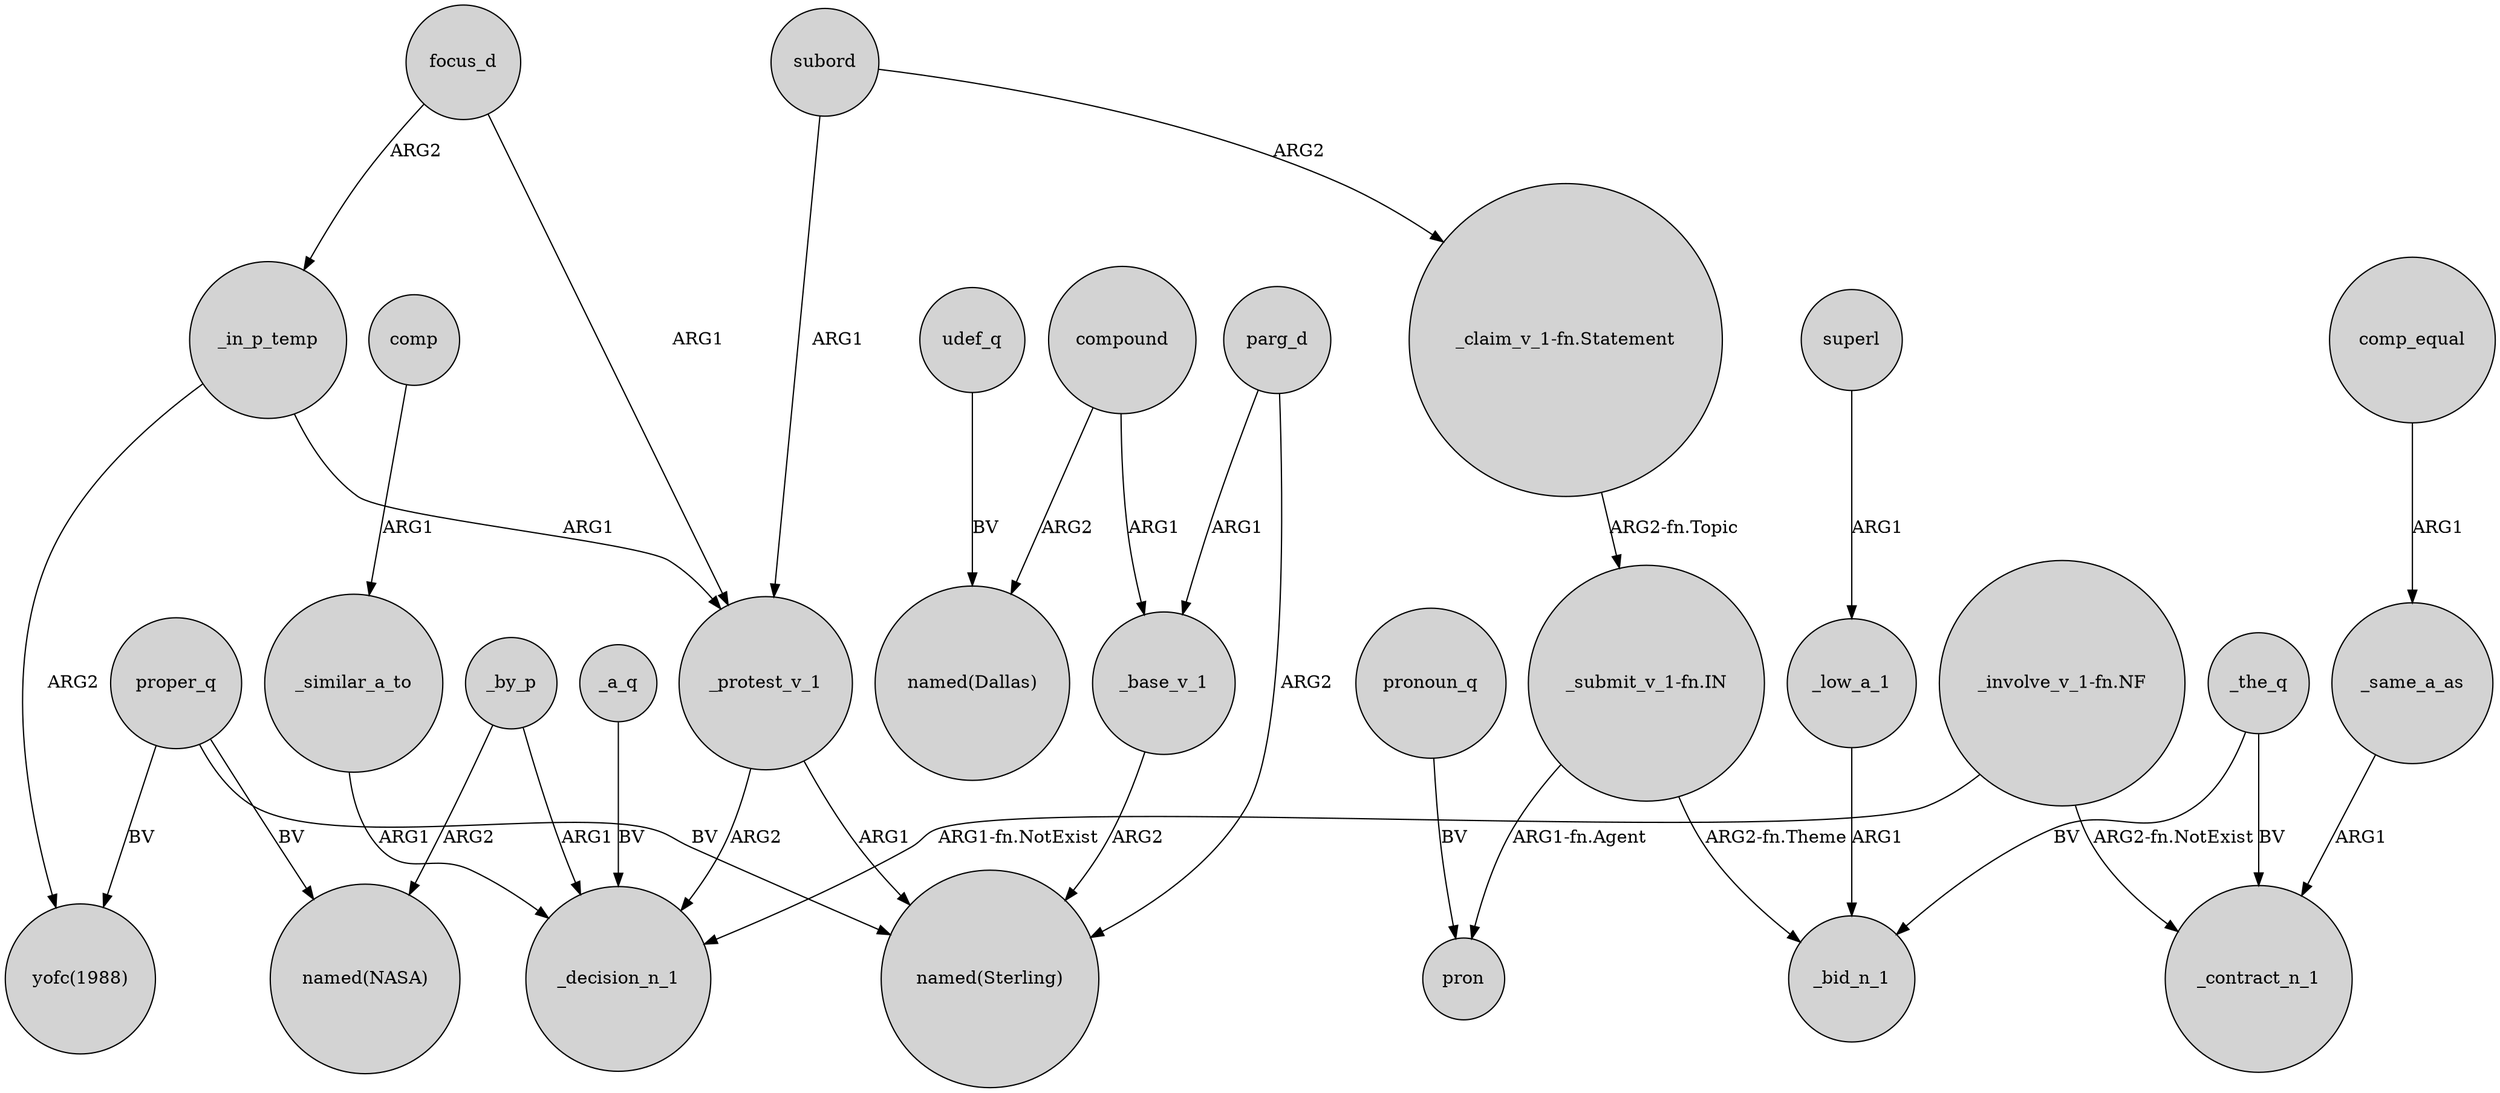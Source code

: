 digraph {
	node [shape=circle style=filled]
	comp -> _similar_a_to [label=ARG1]
	proper_q -> "named(NASA)" [label=BV]
	focus_d -> _in_p_temp [label=ARG2]
	parg_d -> "named(Sterling)" [label=ARG2]
	_protest_v_1 -> "named(Sterling)" [label=ARG1]
	_base_v_1 -> "named(Sterling)" [label=ARG2]
	"_submit_v_1-fn.IN" -> pron [label="ARG1-fn.Agent"]
	_by_p -> "named(NASA)" [label=ARG2]
	_by_p -> _decision_n_1 [label=ARG1]
	pronoun_q -> pron [label=BV]
	_the_q -> _contract_n_1 [label=BV]
	superl -> _low_a_1 [label=ARG1]
	compound -> _base_v_1 [label=ARG1]
	comp_equal -> _same_a_as [label=ARG1]
	proper_q -> "yofc(1988)" [label=BV]
	udef_q -> "named(Dallas)" [label=BV]
	_a_q -> _decision_n_1 [label=BV]
	"_involve_v_1-fn.NF" -> _contract_n_1 [label="ARG2-fn.NotExist"]
	"_involve_v_1-fn.NF" -> _decision_n_1 [label="ARG1-fn.NotExist"]
	subord -> "_claim_v_1-fn.Statement" [label=ARG2]
	compound -> "named(Dallas)" [label=ARG2]
	subord -> _protest_v_1 [label=ARG1]
	"_claim_v_1-fn.Statement" -> "_submit_v_1-fn.IN" [label="ARG2-fn.Topic"]
	_in_p_temp -> _protest_v_1 [label=ARG1]
	proper_q -> "named(Sterling)" [label=BV]
	_protest_v_1 -> _decision_n_1 [label=ARG2]
	_the_q -> _bid_n_1 [label=BV]
	parg_d -> _base_v_1 [label=ARG1]
	_same_a_as -> _contract_n_1 [label=ARG1]
	focus_d -> _protest_v_1 [label=ARG1]
	"_submit_v_1-fn.IN" -> _bid_n_1 [label="ARG2-fn.Theme"]
	_similar_a_to -> _decision_n_1 [label=ARG1]
	_low_a_1 -> _bid_n_1 [label=ARG1]
	_in_p_temp -> "yofc(1988)" [label=ARG2]
}
